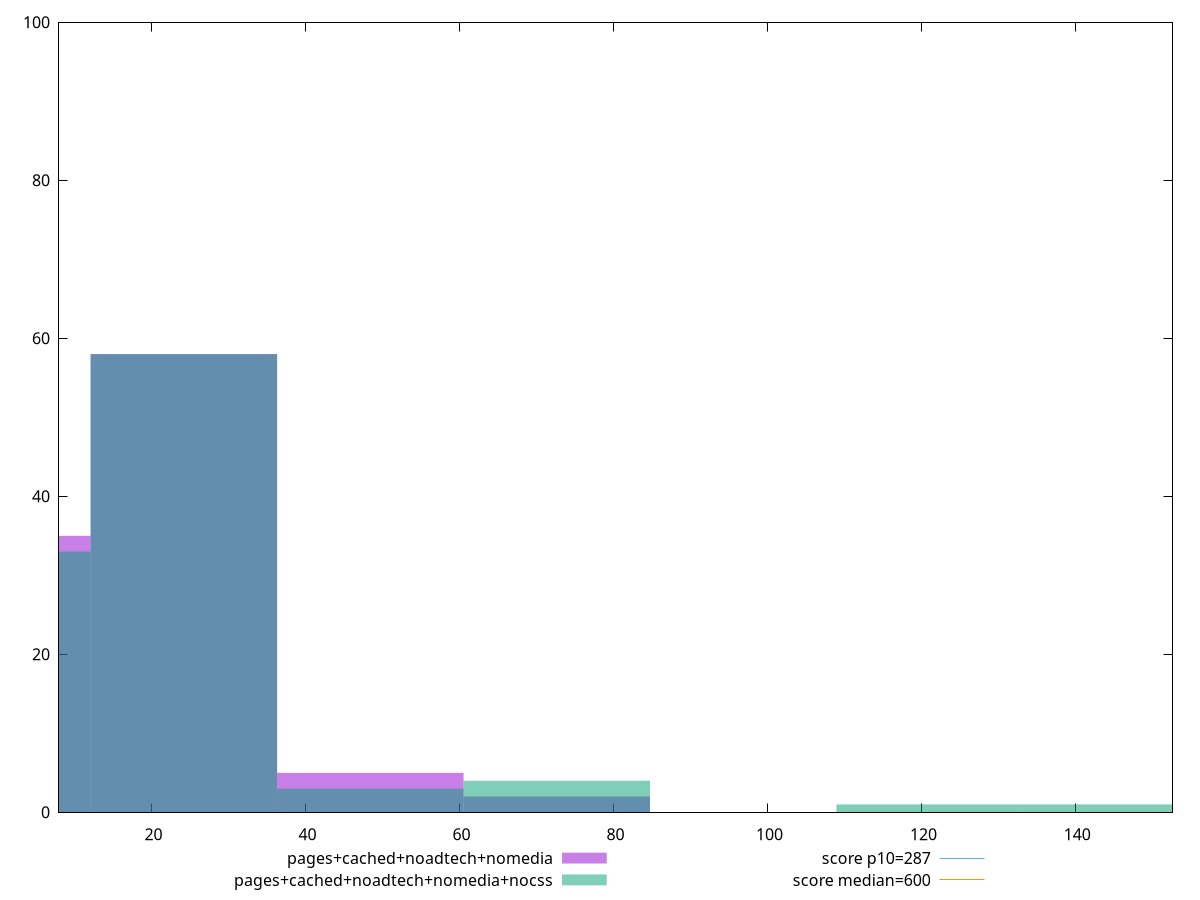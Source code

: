 reset

$pagesCachedNoadtechNomedia <<EOF
24.215882390317606 58
0 35
48.43176478063521 5
72.64764717095282 2
EOF

$pagesCachedNoadtechNomediaNocss <<EOF
48.43176478063521 3
24.215882390317606 58
145.29529434190565 1
0 33
72.64764717095282 4
121.07941195158803 1
EOF

set key outside below
set boxwidth 24.215882390317606
set xrange [8:152.6139999999997]
set yrange [0:100]
set trange [0:100]
set style fill transparent solid 0.5 noborder

set parametric
set terminal svg size 640, 500 enhanced background rgb 'white'
set output "report_00019_2021-02-10T18-14-37.922Z//total-blocking-time/comparison/histogram/3_vs_4.svg"

plot $pagesCachedNoadtechNomedia title "pages+cached+noadtech+nomedia" with boxes, \
     $pagesCachedNoadtechNomediaNocss title "pages+cached+noadtech+nomedia+nocss" with boxes, \
     287,t title "score p10=287", \
     600,t title "score median=600"

reset
